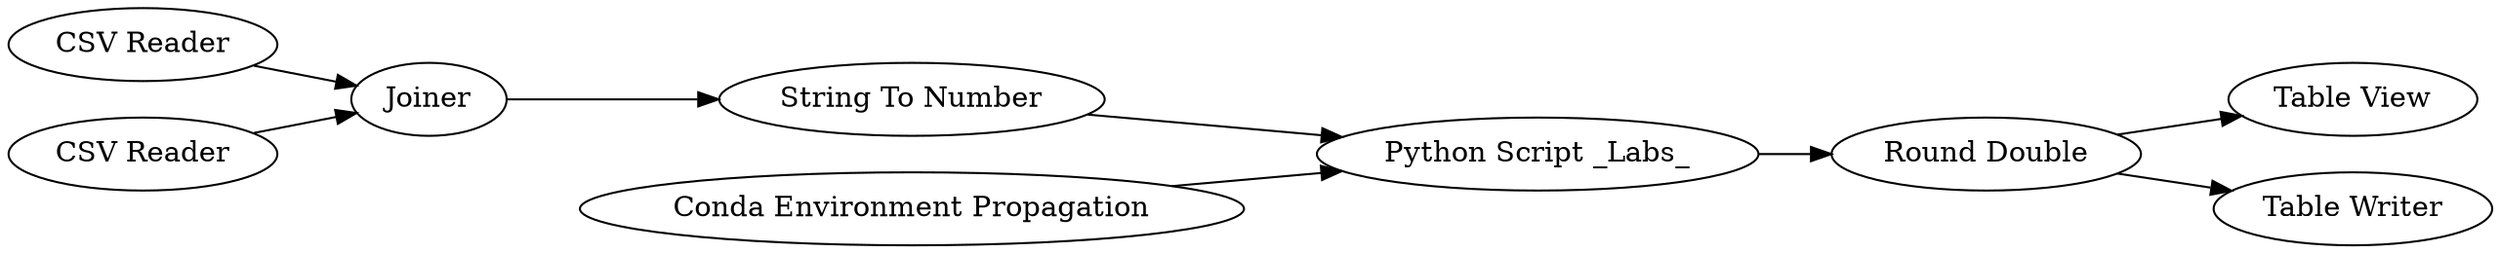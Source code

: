 digraph {
	2 [label="Python Script _Labs_"]
	4 [label="Table View"]
	5 [label="Round Double"]
	17 [label=Joiner]
	18 [label="String To Number"]
	23 [label="CSV Reader"]
	24 [label="CSV Reader"]
	25 [label="Conda Environment Propagation"]
	26 [label="Table Writer"]
	2 -> 5
	5 -> 4
	5 -> 26
	17 -> 18
	18 -> 2
	23 -> 17
	24 -> 17
	25 -> 2
	rankdir=LR
}
